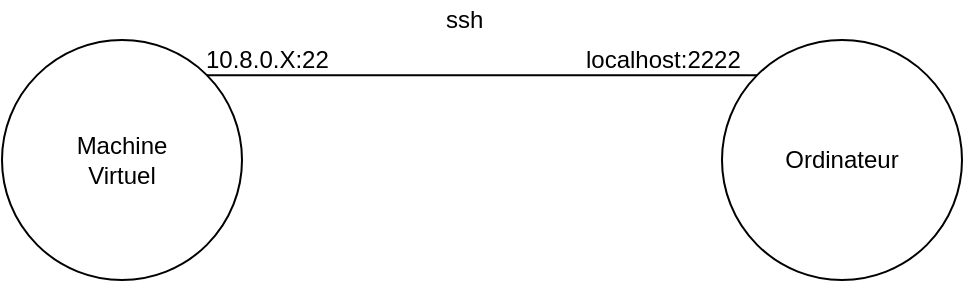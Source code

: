 <mxfile version="12.1.0" type="device" pages="4"><diagram name="page-1" id="yfRgNmL5UC6R6sA0enTj"><mxGraphModel dx="813" dy="470" grid="1" gridSize="10" guides="1" tooltips="1" connect="1" arrows="1" fold="1" page="1" pageScale="1" pageWidth="827" pageHeight="583" math="0" shadow="0"><root><mxCell id="p0Rt0E9FIvQesLJFhwev-0"/><mxCell id="p0Rt0E9FIvQesLJFhwev-1" parent="p0Rt0E9FIvQesLJFhwev-0"/><mxCell id="p0Rt0E9FIvQesLJFhwev-2" value="Machine&lt;br&gt;Virtuel" style="ellipse;whiteSpace=wrap;html=1;aspect=fixed;" vertex="1" parent="p0Rt0E9FIvQesLJFhwev-1"><mxGeometry x="80" y="80" width="120" height="120" as="geometry"/></mxCell><mxCell id="p0Rt0E9FIvQesLJFhwev-3" value="Ordinateur" style="ellipse;whiteSpace=wrap;html=1;aspect=fixed;" vertex="1" parent="p0Rt0E9FIvQesLJFhwev-1"><mxGeometry x="440" y="80" width="120" height="120" as="geometry"/></mxCell><mxCell id="p0Rt0E9FIvQesLJFhwev-4" value="" style="endArrow=none;html=1;entryX=0;entryY=0;entryDx=0;entryDy=0;exitX=1;exitY=0;exitDx=0;exitDy=0;" edge="1" parent="p0Rt0E9FIvQesLJFhwev-1" source="p0Rt0E9FIvQesLJFhwev-2" target="p0Rt0E9FIvQesLJFhwev-3"><mxGeometry relative="1" as="geometry"><mxPoint x="140" y="280" as="sourcePoint"/><mxPoint x="300" y="280" as="targetPoint"/></mxGeometry></mxCell><mxCell id="p0Rt0E9FIvQesLJFhwev-5" value="ssh" style="text;html=1;resizable=0;points=[];autosize=1;align=left;verticalAlign=top;spacingTop=-4;" vertex="1" parent="p0Rt0E9FIvQesLJFhwev-1"><mxGeometry x="300" y="60" width="30" height="20" as="geometry"/></mxCell><mxCell id="p0Rt0E9FIvQesLJFhwev-6" value="10.8.0.X:22" style="text;html=1;resizable=0;points=[];autosize=1;align=left;verticalAlign=top;spacingTop=-4;" vertex="1" parent="p0Rt0E9FIvQesLJFhwev-1"><mxGeometry x="180" y="80" width="80" height="20" as="geometry"/></mxCell><mxCell id="p0Rt0E9FIvQesLJFhwev-10" value="localhost:2222" style="text;html=1;resizable=0;points=[];autosize=1;align=left;verticalAlign=top;spacingTop=-4;" vertex="1" parent="p0Rt0E9FIvQesLJFhwev-1"><mxGeometry x="370" y="80" width="90" height="20" as="geometry"/></mxCell></root></mxGraphModel></diagram><diagram name="page-2" id="c131klW8t6bT565_GznW"><mxGraphModel dx="813" dy="470" grid="1" gridSize="10" guides="1" tooltips="1" connect="1" arrows="1" fold="1" page="1" pageScale="1" pageWidth="827" pageHeight="583" math="0" shadow="0"><root><mxCell id="7e7KFAfr3iEZ-1Zh9OIU-0"/><mxCell id="7e7KFAfr3iEZ-1Zh9OIU-1" parent="7e7KFAfr3iEZ-1Zh9OIU-0"/><mxCell id="7e7KFAfr3iEZ-1Zh9OIU-2" value="Machine&lt;br&gt;Virtuel" style="ellipse;whiteSpace=wrap;html=1;aspect=fixed;" vertex="1" parent="7e7KFAfr3iEZ-1Zh9OIU-1"><mxGeometry x="80" y="80" width="120" height="120" as="geometry"/></mxCell><mxCell id="7e7KFAfr3iEZ-1Zh9OIU-3" value="Ordinateur" style="ellipse;whiteSpace=wrap;html=1;aspect=fixed;" vertex="1" parent="7e7KFAfr3iEZ-1Zh9OIU-1"><mxGeometry x="440" y="80" width="120" height="120" as="geometry"/></mxCell><mxCell id="7e7KFAfr3iEZ-1Zh9OIU-4" value="" style="endArrow=none;html=1;entryX=0;entryY=0;entryDx=0;entryDy=0;exitX=1;exitY=0;exitDx=0;exitDy=0;" edge="1" parent="7e7KFAfr3iEZ-1Zh9OIU-1" source="7e7KFAfr3iEZ-1Zh9OIU-2" target="7e7KFAfr3iEZ-1Zh9OIU-3"><mxGeometry relative="1" as="geometry"><mxPoint x="140" y="280" as="sourcePoint"/><mxPoint x="300" y="280" as="targetPoint"/></mxGeometry></mxCell><mxCell id="7e7KFAfr3iEZ-1Zh9OIU-6" value="ssh" style="text;html=1;resizable=0;points=[];autosize=1;align=left;verticalAlign=top;spacingTop=-4;" vertex="1" parent="7e7KFAfr3iEZ-1Zh9OIU-1"><mxGeometry x="300" y="60" width="30" height="20" as="geometry"/></mxCell><mxCell id="7e7KFAfr3iEZ-1Zh9OIU-7" value="10.8.0.X:22" style="text;html=1;resizable=0;points=[];autosize=1;align=left;verticalAlign=top;spacingTop=-4;" vertex="1" parent="7e7KFAfr3iEZ-1Zh9OIU-1"><mxGeometry x="180" y="80" width="80" height="20" as="geometry"/></mxCell><mxCell id="7e7KFAfr3iEZ-1Zh9OIU-8" value="" style="endArrow=none;html=1;entryX=0;entryY=1;entryDx=0;entryDy=0;exitX=1;exitY=1;exitDx=0;exitDy=0;" edge="1" parent="7e7KFAfr3iEZ-1Zh9OIU-1" source="7e7KFAfr3iEZ-1Zh9OIU-2" target="7e7KFAfr3iEZ-1Zh9OIU-3"><mxGeometry relative="1" as="geometry"><mxPoint x="182.426" y="187.574" as="sourcePoint"/><mxPoint x="377.574" y="187.574" as="targetPoint"/></mxGeometry></mxCell><mxCell id="7e7KFAfr3iEZ-1Zh9OIU-10" value="http" style="text;html=1;resizable=0;points=[];autosize=1;align=left;verticalAlign=top;spacingTop=-4;" vertex="1" parent="7e7KFAfr3iEZ-1Zh9OIU-1"><mxGeometry x="295" y="190" width="40" height="20" as="geometry"/></mxCell><mxCell id="7e7KFAfr3iEZ-1Zh9OIU-11" value="10.8.0.X:8000" style="text;html=1;resizable=0;points=[];autosize=1;align=left;verticalAlign=top;spacingTop=-4;" vertex="1" parent="7e7KFAfr3iEZ-1Zh9OIU-1"><mxGeometry x="200" y="160" width="90" height="20" as="geometry"/></mxCell><mxCell id="7e7KFAfr3iEZ-1Zh9OIU-14" value="localhost:2222" style="text;html=1;resizable=0;points=[];autosize=1;align=left;verticalAlign=top;spacingTop=-4;" vertex="1" parent="7e7KFAfr3iEZ-1Zh9OIU-1"><mxGeometry x="370" y="80" width="90" height="20" as="geometry"/></mxCell><mxCell id="7e7KFAfr3iEZ-1Zh9OIU-15" value="localhost:8000" style="text;html=1;resizable=0;points=[];autosize=1;align=left;verticalAlign=top;spacingTop=-4;" vertex="1" parent="7e7KFAfr3iEZ-1Zh9OIU-1"><mxGeometry x="350" y="160" width="90" height="20" as="geometry"/></mxCell></root></mxGraphModel></diagram><diagram name="page-3" id="oYa7kyQJZyjASMcxxCIH"><mxGraphModel dx="1185" dy="685" grid="1" gridSize="10" guides="1" tooltips="1" connect="1" arrows="1" fold="1" page="1" pageScale="1" pageWidth="827" pageHeight="583" math="0" shadow="0"><root><mxCell id="J-dYzwV8FsERpd8kPwet-0"/><mxCell id="J-dYzwV8FsERpd8kPwet-1" parent="J-dYzwV8FsERpd8kPwet-0"/><mxCell id="J-dYzwV8FsERpd8kPwet-2" value="Machine&lt;br&gt;Virtuel" style="ellipse;whiteSpace=wrap;html=1;aspect=fixed;" vertex="1" parent="J-dYzwV8FsERpd8kPwet-1"><mxGeometry x="40" y="80" width="120" height="120" as="geometry"/></mxCell><mxCell id="J-dYzwV8FsERpd8kPwet-3" value="Ordinateur" style="ellipse;whiteSpace=wrap;html=1;aspect=fixed;" vertex="1" parent="J-dYzwV8FsERpd8kPwet-1"><mxGeometry x="400" y="80" width="120" height="120" as="geometry"/></mxCell><mxCell id="J-dYzwV8FsERpd8kPwet-16" style="edgeStyle=none;rounded=0;orthogonalLoop=1;jettySize=auto;html=1;endArrow=none;endFill=0;entryX=1;entryY=0.5;entryDx=0;entryDy=0;fillColor=#dae8fc;strokeColor=#6c8ebf;" edge="1" parent="J-dYzwV8FsERpd8kPwet-1" source="J-dYzwV8FsERpd8kPwet-14" target="J-dYzwV8FsERpd8kPwet-3"><mxGeometry relative="1" as="geometry"/></mxCell><mxCell id="J-dYzwV8FsERpd8kPwet-14" value="Ordinateur" style="ellipse;whiteSpace=wrap;html=1;aspect=fixed;" vertex="1" parent="J-dYzwV8FsERpd8kPwet-1"><mxGeometry x="600" y="200" width="120" height="120" as="geometry"/></mxCell><mxCell id="J-dYzwV8FsERpd8kPwet-4" value="" style="endArrow=none;html=1;entryX=0;entryY=0;entryDx=0;entryDy=0;exitX=1;exitY=0;exitDx=0;exitDy=0;" edge="1" parent="J-dYzwV8FsERpd8kPwet-1" source="J-dYzwV8FsERpd8kPwet-2" target="J-dYzwV8FsERpd8kPwet-3"><mxGeometry relative="1" as="geometry"><mxPoint x="100" y="280" as="sourcePoint"/><mxPoint x="260" y="280" as="targetPoint"/></mxGeometry></mxCell><mxCell id="J-dYzwV8FsERpd8kPwet-5" value="ssh" style="text;html=1;resizable=0;points=[];autosize=1;align=left;verticalAlign=top;spacingTop=-4;" vertex="1" parent="J-dYzwV8FsERpd8kPwet-1"><mxGeometry x="260" y="60" width="30" height="20" as="geometry"/></mxCell><mxCell id="J-dYzwV8FsERpd8kPwet-6" value="10.8.0.X:22" style="text;html=1;resizable=0;points=[];autosize=1;align=left;verticalAlign=top;spacingTop=-4;" vertex="1" parent="J-dYzwV8FsERpd8kPwet-1"><mxGeometry x="140" y="80" width="80" height="20" as="geometry"/></mxCell><mxCell id="J-dYzwV8FsERpd8kPwet-7" value="" style="endArrow=none;html=1;entryX=0;entryY=1;entryDx=0;entryDy=0;exitX=1;exitY=1;exitDx=0;exitDy=0;" edge="1" parent="J-dYzwV8FsERpd8kPwet-1" source="J-dYzwV8FsERpd8kPwet-2" target="J-dYzwV8FsERpd8kPwet-3"><mxGeometry relative="1" as="geometry"><mxPoint x="142.426" y="187.574" as="sourcePoint"/><mxPoint x="337.574" y="187.574" as="targetPoint"/></mxGeometry></mxCell><mxCell id="J-dYzwV8FsERpd8kPwet-8" value="http" style="text;html=1;resizable=0;points=[];autosize=1;align=left;verticalAlign=top;spacingTop=-4;" vertex="1" parent="J-dYzwV8FsERpd8kPwet-1"><mxGeometry x="255" y="190" width="40" height="20" as="geometry"/></mxCell><mxCell id="J-dYzwV8FsERpd8kPwet-9" value="10.8.0.X:8000" style="text;html=1;resizable=0;points=[];autosize=1;align=left;verticalAlign=top;spacingTop=-4;" vertex="1" parent="J-dYzwV8FsERpd8kPwet-1"><mxGeometry x="160" y="160" width="90" height="20" as="geometry"/></mxCell><mxCell id="J-dYzwV8FsERpd8kPwet-10" value="localhost:2222" style="text;html=1;resizable=0;points=[];autosize=1;align=left;verticalAlign=top;spacingTop=-4;" vertex="1" parent="J-dYzwV8FsERpd8kPwet-1"><mxGeometry x="330" y="80" width="90" height="20" as="geometry"/></mxCell><mxCell id="J-dYzwV8FsERpd8kPwet-11" value="localhost:8000" style="text;html=1;resizable=0;points=[];autosize=1;align=left;verticalAlign=top;spacingTop=-4;" vertex="1" parent="J-dYzwV8FsERpd8kPwet-1"><mxGeometry x="310" y="160" width="90" height="20" as="geometry"/></mxCell><mxCell id="J-dYzwV8FsERpd8kPwet-17" value="192.168.1.X:8000" style="text;html=1;resizable=0;points=[];autosize=1;align=left;verticalAlign=top;spacingTop=-4;fillColor=#dae8fc;strokeColor=#6c8ebf;" vertex="1" parent="J-dYzwV8FsERpd8kPwet-1"><mxGeometry x="550" y="130" width="110" height="20" as="geometry"/></mxCell><mxCell id="J-dYzwV8FsERpd8kPwet-22" style="edgeStyle=none;rounded=0;orthogonalLoop=1;jettySize=auto;html=1;endArrow=none;endFill=0;entryX=1;entryY=0.5;entryDx=0;entryDy=0;fillColor=#dae8fc;strokeColor=#6c8ebf;exitX=0;exitY=0.5;exitDx=0;exitDy=0;" edge="1" parent="J-dYzwV8FsERpd8kPwet-1" source="J-dYzwV8FsERpd8kPwet-3" target="J-dYzwV8FsERpd8kPwet-2"><mxGeometry relative="1" as="geometry"><mxPoint x="309.945" y="180.953" as="sourcePoint"/><mxPoint x="215.5" y="100" as="targetPoint"/></mxGeometry></mxCell><mxCell id="J-dYzwV8FsERpd8kPwet-23" value="Redirection" style="text;html=1;resizable=0;points=[];autosize=1;align=center;verticalAlign=top;spacingTop=-4;fillColor=#dae8fc;strokeColor=#6c8ebf;" vertex="1" parent="J-dYzwV8FsERpd8kPwet-1"><mxGeometry x="310" y="110" width="80" height="20" as="geometry"/></mxCell></root></mxGraphModel></diagram><diagram name="page-4" id="1MSpEVdIaEvBATusKa1R"><mxGraphModel dx="1422" dy="822" grid="1" gridSize="10" guides="1" tooltips="1" connect="1" arrows="1" fold="1" page="1" pageScale="1" pageWidth="827" pageHeight="583" math="0" shadow="0"><root><mxCell id="3RHYZha7vLRfJHMzZf2K-0"/><mxCell id="3RHYZha7vLRfJHMzZf2K-1" parent="3RHYZha7vLRfJHMzZf2K-0"/><mxCell id="3RHYZha7vLRfJHMzZf2K-2" value="Machine&lt;br&gt;Virtuel" style="ellipse;whiteSpace=wrap;html=1;aspect=fixed;" vertex="1" parent="3RHYZha7vLRfJHMzZf2K-1"><mxGeometry x="40" y="80" width="120" height="120" as="geometry"/></mxCell><mxCell id="3RHYZha7vLRfJHMzZf2K-3" value="Ordinateur" style="ellipse;whiteSpace=wrap;html=1;aspect=fixed;" vertex="1" parent="3RHYZha7vLRfJHMzZf2K-1"><mxGeometry x="400" y="80" width="120" height="120" as="geometry"/></mxCell><mxCell id="3RHYZha7vLRfJHMzZf2K-4" style="edgeStyle=none;rounded=0;orthogonalLoop=1;jettySize=auto;html=1;endArrow=none;endFill=0;fillColor=#dae8fc;strokeColor=#6c8ebf;" edge="1" parent="3RHYZha7vLRfJHMzZf2K-1" source="3RHYZha7vLRfJHMzZf2K-5" target="3RHYZha7vLRfJHMzZf2K-2"><mxGeometry relative="1" as="geometry"/></mxCell><mxCell id="3RHYZha7vLRfJHMzZf2K-5" value="Ordinateur" style="ellipse;whiteSpace=wrap;html=1;aspect=fixed;" vertex="1" parent="3RHYZha7vLRfJHMzZf2K-1"><mxGeometry x="40" y="280" width="120" height="120" as="geometry"/></mxCell><mxCell id="3RHYZha7vLRfJHMzZf2K-6" value="" style="endArrow=none;html=1;entryX=0;entryY=0;entryDx=0;entryDy=0;exitX=1;exitY=0;exitDx=0;exitDy=0;" edge="1" parent="3RHYZha7vLRfJHMzZf2K-1" source="3RHYZha7vLRfJHMzZf2K-2" target="3RHYZha7vLRfJHMzZf2K-3"><mxGeometry relative="1" as="geometry"><mxPoint x="100" y="280" as="sourcePoint"/><mxPoint x="260" y="280" as="targetPoint"/></mxGeometry></mxCell><mxCell id="3RHYZha7vLRfJHMzZf2K-7" value="ssh" style="text;html=1;resizable=0;points=[];autosize=1;align=left;verticalAlign=top;spacingTop=-4;" vertex="1" parent="3RHYZha7vLRfJHMzZf2K-1"><mxGeometry x="260" y="60" width="30" height="20" as="geometry"/></mxCell><mxCell id="3RHYZha7vLRfJHMzZf2K-8" value="192.168.1.X:22" style="text;html=1;resizable=0;points=[];autosize=1;align=left;verticalAlign=top;spacingTop=-4;" vertex="1" parent="3RHYZha7vLRfJHMzZf2K-1"><mxGeometry x="140" y="80" width="100" height="20" as="geometry"/></mxCell><mxCell id="3RHYZha7vLRfJHMzZf2K-9" value="" style="endArrow=none;html=1;entryX=0;entryY=1;entryDx=0;entryDy=0;exitX=1;exitY=1;exitDx=0;exitDy=0;" edge="1" parent="3RHYZha7vLRfJHMzZf2K-1" source="3RHYZha7vLRfJHMzZf2K-2" target="3RHYZha7vLRfJHMzZf2K-3"><mxGeometry relative="1" as="geometry"><mxPoint x="142.426" y="187.574" as="sourcePoint"/><mxPoint x="337.574" y="187.574" as="targetPoint"/></mxGeometry></mxCell><mxCell id="3RHYZha7vLRfJHMzZf2K-10" value="http" style="text;html=1;resizable=0;points=[];autosize=1;align=left;verticalAlign=top;spacingTop=-4;" vertex="1" parent="3RHYZha7vLRfJHMzZf2K-1"><mxGeometry x="255" y="190" width="40" height="20" as="geometry"/></mxCell><mxCell id="3RHYZha7vLRfJHMzZf2K-11" value="192.168.1.X:8000" style="text;html=1;resizable=0;points=[];autosize=1;align=left;verticalAlign=top;spacingTop=-4;" vertex="1" parent="3RHYZha7vLRfJHMzZf2K-1"><mxGeometry x="160" y="160" width="110" height="20" as="geometry"/></mxCell><mxCell id="3RHYZha7vLRfJHMzZf2K-14" value="192.168.1.X:8000" style="text;html=1;resizable=0;points=[];autosize=1;align=left;verticalAlign=top;spacingTop=-4;fillColor=#dae8fc;strokeColor=#6c8ebf;" vertex="1" parent="3RHYZha7vLRfJHMzZf2K-1"><mxGeometry x="105" y="210" width="110" height="20" as="geometry"/></mxCell></root></mxGraphModel></diagram></mxfile>